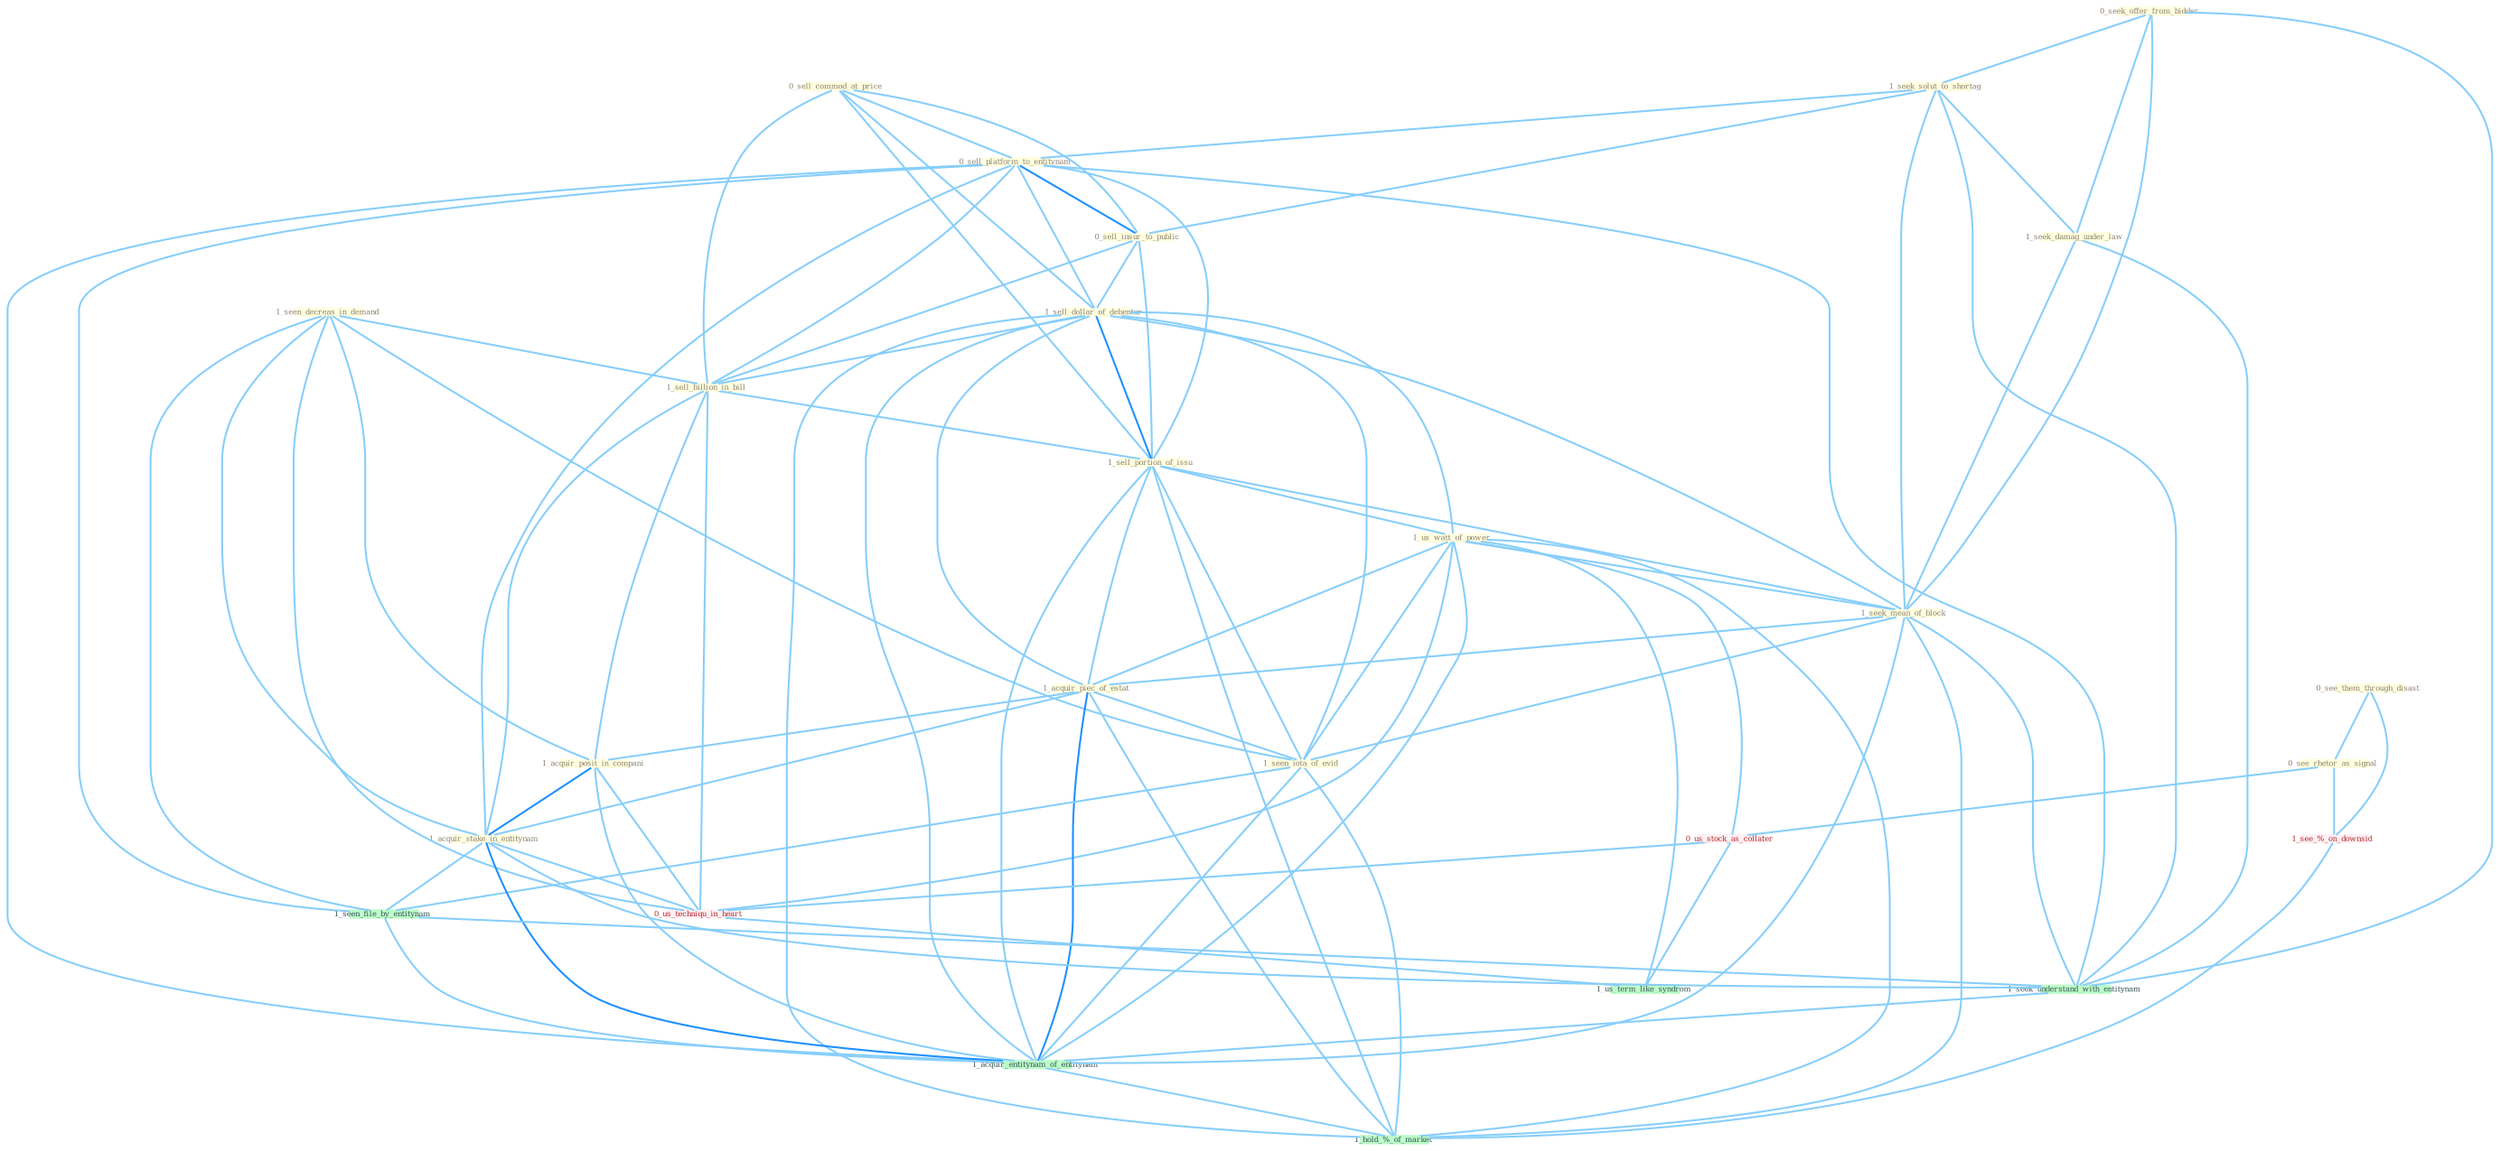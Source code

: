 Graph G{ 
    node
    [shape=polygon,style=filled,width=.5,height=.06,color="#BDFCC9",fixedsize=true,fontsize=4,
    fontcolor="#2f4f4f"];
    {node
    [color="#ffffe0", fontcolor="#8b7d6b"] "0_seek_offer_from_bidder " "1_seek_solut_to_shortag " "1_seen_decreas_in_demand " "0_sell_commod_at_price " "0_see_them_through_disast " "0_sell_platform_to_entitynam " "0_see_rhetor_as_signal " "0_sell_insur_to_public " "1_sell_dollar_of_debentur " "1_seek_damag_under_law " "1_sell_billion_in_bill " "1_sell_portion_of_issu " "1_us_watt_of_power " "1_seek_mean_of_block " "1_acquir_piec_of_estat " "1_seen_iota_of_evid " "1_acquir_posit_in_compani " "1_acquir_stake_in_entitynam "}
{node [color="#fff0f5", fontcolor="#b22222"] "0_us_stock_as_collater " "0_us_techniqu_in_heart " "1_see_%_on_downsid "}
edge [color="#B0E2FF"];

	"0_seek_offer_from_bidder " -- "1_seek_solut_to_shortag " [w="1", color="#87cefa" ];
	"0_seek_offer_from_bidder " -- "1_seek_damag_under_law " [w="1", color="#87cefa" ];
	"0_seek_offer_from_bidder " -- "1_seek_mean_of_block " [w="1", color="#87cefa" ];
	"0_seek_offer_from_bidder " -- "1_seek_understand_with_entitynam " [w="1", color="#87cefa" ];
	"1_seek_solut_to_shortag " -- "0_sell_platform_to_entitynam " [w="1", color="#87cefa" ];
	"1_seek_solut_to_shortag " -- "0_sell_insur_to_public " [w="1", color="#87cefa" ];
	"1_seek_solut_to_shortag " -- "1_seek_damag_under_law " [w="1", color="#87cefa" ];
	"1_seek_solut_to_shortag " -- "1_seek_mean_of_block " [w="1", color="#87cefa" ];
	"1_seek_solut_to_shortag " -- "1_seek_understand_with_entitynam " [w="1", color="#87cefa" ];
	"1_seen_decreas_in_demand " -- "1_sell_billion_in_bill " [w="1", color="#87cefa" ];
	"1_seen_decreas_in_demand " -- "1_seen_iota_of_evid " [w="1", color="#87cefa" ];
	"1_seen_decreas_in_demand " -- "1_acquir_posit_in_compani " [w="1", color="#87cefa" ];
	"1_seen_decreas_in_demand " -- "1_acquir_stake_in_entitynam " [w="1", color="#87cefa" ];
	"1_seen_decreas_in_demand " -- "1_seen_file_by_entitynam " [w="1", color="#87cefa" ];
	"1_seen_decreas_in_demand " -- "0_us_techniqu_in_heart " [w="1", color="#87cefa" ];
	"0_sell_commod_at_price " -- "0_sell_platform_to_entitynam " [w="1", color="#87cefa" ];
	"0_sell_commod_at_price " -- "0_sell_insur_to_public " [w="1", color="#87cefa" ];
	"0_sell_commod_at_price " -- "1_sell_dollar_of_debentur " [w="1", color="#87cefa" ];
	"0_sell_commod_at_price " -- "1_sell_billion_in_bill " [w="1", color="#87cefa" ];
	"0_sell_commod_at_price " -- "1_sell_portion_of_issu " [w="1", color="#87cefa" ];
	"0_see_them_through_disast " -- "0_see_rhetor_as_signal " [w="1", color="#87cefa" ];
	"0_see_them_through_disast " -- "1_see_%_on_downsid " [w="1", color="#87cefa" ];
	"0_sell_platform_to_entitynam " -- "0_sell_insur_to_public " [w="2", color="#1e90ff" , len=0.8];
	"0_sell_platform_to_entitynam " -- "1_sell_dollar_of_debentur " [w="1", color="#87cefa" ];
	"0_sell_platform_to_entitynam " -- "1_sell_billion_in_bill " [w="1", color="#87cefa" ];
	"0_sell_platform_to_entitynam " -- "1_sell_portion_of_issu " [w="1", color="#87cefa" ];
	"0_sell_platform_to_entitynam " -- "1_acquir_stake_in_entitynam " [w="1", color="#87cefa" ];
	"0_sell_platform_to_entitynam " -- "1_seen_file_by_entitynam " [w="1", color="#87cefa" ];
	"0_sell_platform_to_entitynam " -- "1_seek_understand_with_entitynam " [w="1", color="#87cefa" ];
	"0_sell_platform_to_entitynam " -- "1_acquir_entitynam_of_entitynam " [w="1", color="#87cefa" ];
	"0_see_rhetor_as_signal " -- "0_us_stock_as_collater " [w="1", color="#87cefa" ];
	"0_see_rhetor_as_signal " -- "1_see_%_on_downsid " [w="1", color="#87cefa" ];
	"0_sell_insur_to_public " -- "1_sell_dollar_of_debentur " [w="1", color="#87cefa" ];
	"0_sell_insur_to_public " -- "1_sell_billion_in_bill " [w="1", color="#87cefa" ];
	"0_sell_insur_to_public " -- "1_sell_portion_of_issu " [w="1", color="#87cefa" ];
	"1_sell_dollar_of_debentur " -- "1_sell_billion_in_bill " [w="1", color="#87cefa" ];
	"1_sell_dollar_of_debentur " -- "1_sell_portion_of_issu " [w="2", color="#1e90ff" , len=0.8];
	"1_sell_dollar_of_debentur " -- "1_us_watt_of_power " [w="1", color="#87cefa" ];
	"1_sell_dollar_of_debentur " -- "1_seek_mean_of_block " [w="1", color="#87cefa" ];
	"1_sell_dollar_of_debentur " -- "1_acquir_piec_of_estat " [w="1", color="#87cefa" ];
	"1_sell_dollar_of_debentur " -- "1_seen_iota_of_evid " [w="1", color="#87cefa" ];
	"1_sell_dollar_of_debentur " -- "1_acquir_entitynam_of_entitynam " [w="1", color="#87cefa" ];
	"1_sell_dollar_of_debentur " -- "1_hold_%_of_market " [w="1", color="#87cefa" ];
	"1_seek_damag_under_law " -- "1_seek_mean_of_block " [w="1", color="#87cefa" ];
	"1_seek_damag_under_law " -- "1_seek_understand_with_entitynam " [w="1", color="#87cefa" ];
	"1_sell_billion_in_bill " -- "1_sell_portion_of_issu " [w="1", color="#87cefa" ];
	"1_sell_billion_in_bill " -- "1_acquir_posit_in_compani " [w="1", color="#87cefa" ];
	"1_sell_billion_in_bill " -- "1_acquir_stake_in_entitynam " [w="1", color="#87cefa" ];
	"1_sell_billion_in_bill " -- "0_us_techniqu_in_heart " [w="1", color="#87cefa" ];
	"1_sell_portion_of_issu " -- "1_us_watt_of_power " [w="1", color="#87cefa" ];
	"1_sell_portion_of_issu " -- "1_seek_mean_of_block " [w="1", color="#87cefa" ];
	"1_sell_portion_of_issu " -- "1_acquir_piec_of_estat " [w="1", color="#87cefa" ];
	"1_sell_portion_of_issu " -- "1_seen_iota_of_evid " [w="1", color="#87cefa" ];
	"1_sell_portion_of_issu " -- "1_acquir_entitynam_of_entitynam " [w="1", color="#87cefa" ];
	"1_sell_portion_of_issu " -- "1_hold_%_of_market " [w="1", color="#87cefa" ];
	"1_us_watt_of_power " -- "1_seek_mean_of_block " [w="1", color="#87cefa" ];
	"1_us_watt_of_power " -- "1_acquir_piec_of_estat " [w="1", color="#87cefa" ];
	"1_us_watt_of_power " -- "1_seen_iota_of_evid " [w="1", color="#87cefa" ];
	"1_us_watt_of_power " -- "0_us_stock_as_collater " [w="1", color="#87cefa" ];
	"1_us_watt_of_power " -- "1_acquir_entitynam_of_entitynam " [w="1", color="#87cefa" ];
	"1_us_watt_of_power " -- "0_us_techniqu_in_heart " [w="1", color="#87cefa" ];
	"1_us_watt_of_power " -- "1_us_term_like_syndrom " [w="1", color="#87cefa" ];
	"1_us_watt_of_power " -- "1_hold_%_of_market " [w="1", color="#87cefa" ];
	"1_seek_mean_of_block " -- "1_acquir_piec_of_estat " [w="1", color="#87cefa" ];
	"1_seek_mean_of_block " -- "1_seen_iota_of_evid " [w="1", color="#87cefa" ];
	"1_seek_mean_of_block " -- "1_seek_understand_with_entitynam " [w="1", color="#87cefa" ];
	"1_seek_mean_of_block " -- "1_acquir_entitynam_of_entitynam " [w="1", color="#87cefa" ];
	"1_seek_mean_of_block " -- "1_hold_%_of_market " [w="1", color="#87cefa" ];
	"1_acquir_piec_of_estat " -- "1_seen_iota_of_evid " [w="1", color="#87cefa" ];
	"1_acquir_piec_of_estat " -- "1_acquir_posit_in_compani " [w="1", color="#87cefa" ];
	"1_acquir_piec_of_estat " -- "1_acquir_stake_in_entitynam " [w="1", color="#87cefa" ];
	"1_acquir_piec_of_estat " -- "1_acquir_entitynam_of_entitynam " [w="2", color="#1e90ff" , len=0.8];
	"1_acquir_piec_of_estat " -- "1_hold_%_of_market " [w="1", color="#87cefa" ];
	"1_seen_iota_of_evid " -- "1_seen_file_by_entitynam " [w="1", color="#87cefa" ];
	"1_seen_iota_of_evid " -- "1_acquir_entitynam_of_entitynam " [w="1", color="#87cefa" ];
	"1_seen_iota_of_evid " -- "1_hold_%_of_market " [w="1", color="#87cefa" ];
	"1_acquir_posit_in_compani " -- "1_acquir_stake_in_entitynam " [w="2", color="#1e90ff" , len=0.8];
	"1_acquir_posit_in_compani " -- "1_acquir_entitynam_of_entitynam " [w="1", color="#87cefa" ];
	"1_acquir_posit_in_compani " -- "0_us_techniqu_in_heart " [w="1", color="#87cefa" ];
	"1_acquir_stake_in_entitynam " -- "1_seen_file_by_entitynam " [w="1", color="#87cefa" ];
	"1_acquir_stake_in_entitynam " -- "1_seek_understand_with_entitynam " [w="1", color="#87cefa" ];
	"1_acquir_stake_in_entitynam " -- "1_acquir_entitynam_of_entitynam " [w="2", color="#1e90ff" , len=0.8];
	"1_acquir_stake_in_entitynam " -- "0_us_techniqu_in_heart " [w="1", color="#87cefa" ];
	"1_seen_file_by_entitynam " -- "1_seek_understand_with_entitynam " [w="1", color="#87cefa" ];
	"1_seen_file_by_entitynam " -- "1_acquir_entitynam_of_entitynam " [w="1", color="#87cefa" ];
	"0_us_stock_as_collater " -- "0_us_techniqu_in_heart " [w="1", color="#87cefa" ];
	"0_us_stock_as_collater " -- "1_us_term_like_syndrom " [w="1", color="#87cefa" ];
	"1_seek_understand_with_entitynam " -- "1_acquir_entitynam_of_entitynam " [w="1", color="#87cefa" ];
	"1_acquir_entitynam_of_entitynam " -- "1_hold_%_of_market " [w="1", color="#87cefa" ];
	"0_us_techniqu_in_heart " -- "1_us_term_like_syndrom " [w="1", color="#87cefa" ];
	"1_see_%_on_downsid " -- "1_hold_%_of_market " [w="1", color="#87cefa" ];
}